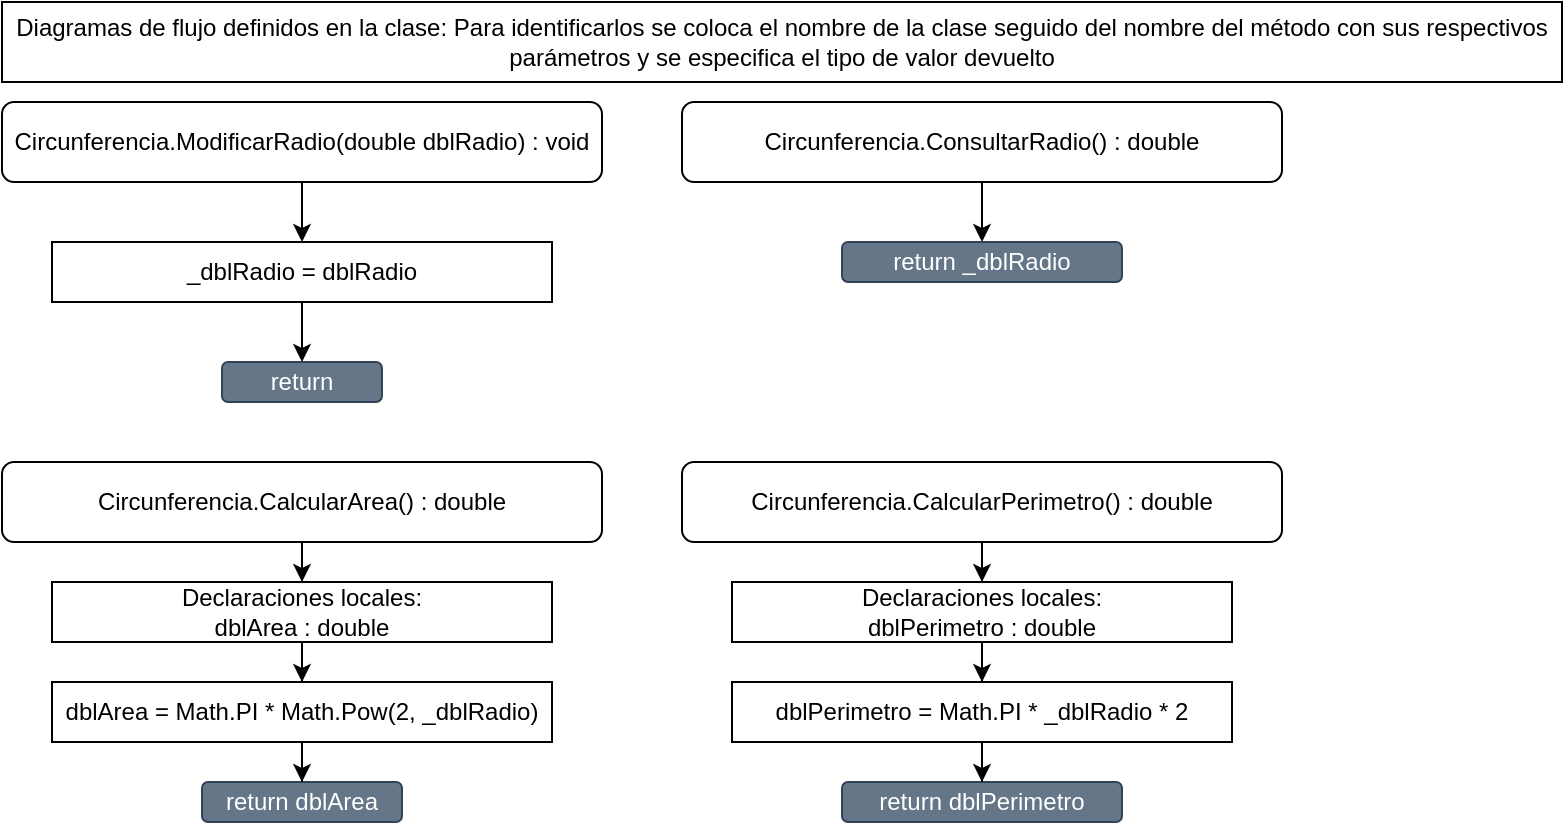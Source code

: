 <mxfile version="16.1.2" type="device"><diagram id="C5RBs43oDa-KdzZeNtuy" name="Page-1"><mxGraphModel dx="981" dy="623" grid="1" gridSize="10" guides="1" tooltips="1" connect="1" arrows="1" fold="1" page="1" pageScale="1" pageWidth="827" pageHeight="1169" math="0" shadow="0"><root><mxCell id="WIyWlLk6GJQsqaUBKTNV-0"/><mxCell id="WIyWlLk6GJQsqaUBKTNV-1" parent="WIyWlLk6GJQsqaUBKTNV-0"/><mxCell id="0dCTfon5Av4n3uk7izS6-2" value="" style="edgeStyle=orthogonalEdgeStyle;rounded=0;orthogonalLoop=1;jettySize=auto;html=1;" edge="1" parent="WIyWlLk6GJQsqaUBKTNV-1" source="WIyWlLk6GJQsqaUBKTNV-3" target="0dCTfon5Av4n3uk7izS6-1"><mxGeometry relative="1" as="geometry"/></mxCell><mxCell id="WIyWlLk6GJQsqaUBKTNV-3" value="Circunferencia.ModificarRadio(double dblRadio) : void" style="rounded=1;whiteSpace=wrap;html=1;fontSize=12;glass=0;strokeWidth=1;shadow=0;" parent="WIyWlLk6GJQsqaUBKTNV-1" vertex="1"><mxGeometry x="20" y="60" width="300" height="40" as="geometry"/></mxCell><mxCell id="0dCTfon5Av4n3uk7izS6-0" value="return" style="rounded=1;whiteSpace=wrap;html=1;fillColor=#647687;fontColor=#ffffff;strokeColor=#314354;" vertex="1" parent="WIyWlLk6GJQsqaUBKTNV-1"><mxGeometry x="130" y="190" width="80" height="20" as="geometry"/></mxCell><mxCell id="0dCTfon5Av4n3uk7izS6-3" value="" style="edgeStyle=orthogonalEdgeStyle;rounded=0;orthogonalLoop=1;jettySize=auto;html=1;" edge="1" parent="WIyWlLk6GJQsqaUBKTNV-1" source="0dCTfon5Av4n3uk7izS6-1" target="0dCTfon5Av4n3uk7izS6-0"><mxGeometry relative="1" as="geometry"/></mxCell><mxCell id="0dCTfon5Av4n3uk7izS6-1" value="_dblRadio = dblRadio" style="rounded=0;whiteSpace=wrap;html=1;" vertex="1" parent="WIyWlLk6GJQsqaUBKTNV-1"><mxGeometry x="45" y="130" width="250" height="30" as="geometry"/></mxCell><mxCell id="0dCTfon5Av4n3uk7izS6-6" value="" style="edgeStyle=orthogonalEdgeStyle;rounded=0;orthogonalLoop=1;jettySize=auto;html=1;" edge="1" parent="WIyWlLk6GJQsqaUBKTNV-1" source="0dCTfon5Av4n3uk7izS6-4" target="0dCTfon5Av4n3uk7izS6-5"><mxGeometry relative="1" as="geometry"/></mxCell><mxCell id="0dCTfon5Av4n3uk7izS6-4" value="Circunferencia.ConsultarRadio() : double" style="rounded=1;whiteSpace=wrap;html=1;fontSize=12;glass=0;strokeWidth=1;shadow=0;" vertex="1" parent="WIyWlLk6GJQsqaUBKTNV-1"><mxGeometry x="360" y="60" width="300" height="40" as="geometry"/></mxCell><mxCell id="0dCTfon5Av4n3uk7izS6-5" value="return _dblRadio" style="rounded=1;whiteSpace=wrap;html=1;fillColor=#647687;fontColor=#ffffff;strokeColor=#314354;" vertex="1" parent="WIyWlLk6GJQsqaUBKTNV-1"><mxGeometry x="440" y="130" width="140" height="20" as="geometry"/></mxCell><mxCell id="0dCTfon5Av4n3uk7izS6-7" value="Diagramas de flujo definidos en la clase: Para identificarlos se coloca el nombre de la clase seguido del nombre del método con sus respectivos parámetros y se especifica el tipo de valor devuelto" style="rounded=0;whiteSpace=wrap;html=1;" vertex="1" parent="WIyWlLk6GJQsqaUBKTNV-1"><mxGeometry x="20" y="10" width="780" height="40" as="geometry"/></mxCell><mxCell id="0dCTfon5Av4n3uk7izS6-11" value="" style="edgeStyle=orthogonalEdgeStyle;rounded=0;orthogonalLoop=1;jettySize=auto;html=1;" edge="1" parent="WIyWlLk6GJQsqaUBKTNV-1" source="0dCTfon5Av4n3uk7izS6-12" target="0dCTfon5Av4n3uk7izS6-15"><mxGeometry relative="1" as="geometry"/></mxCell><mxCell id="0dCTfon5Av4n3uk7izS6-12" value="Circunferencia.CalcularArea() : double" style="rounded=1;whiteSpace=wrap;html=1;fontSize=12;glass=0;strokeWidth=1;shadow=0;" vertex="1" parent="WIyWlLk6GJQsqaUBKTNV-1"><mxGeometry x="20" y="240" width="300" height="40" as="geometry"/></mxCell><mxCell id="0dCTfon5Av4n3uk7izS6-13" value="return dblArea" style="rounded=1;whiteSpace=wrap;html=1;fillColor=#647687;fontColor=#ffffff;strokeColor=#314354;" vertex="1" parent="WIyWlLk6GJQsqaUBKTNV-1"><mxGeometry x="120" y="400" width="100" height="20" as="geometry"/></mxCell><mxCell id="0dCTfon5Av4n3uk7izS6-17" value="" style="edgeStyle=orthogonalEdgeStyle;rounded=0;orthogonalLoop=1;jettySize=auto;html=1;" edge="1" parent="WIyWlLk6GJQsqaUBKTNV-1" source="0dCTfon5Av4n3uk7izS6-15" target="0dCTfon5Av4n3uk7izS6-16"><mxGeometry relative="1" as="geometry"/></mxCell><mxCell id="0dCTfon5Av4n3uk7izS6-15" value="Declaraciones locales:&lt;br&gt;dblArea : double" style="rounded=0;whiteSpace=wrap;html=1;" vertex="1" parent="WIyWlLk6GJQsqaUBKTNV-1"><mxGeometry x="45" y="300" width="250" height="30" as="geometry"/></mxCell><mxCell id="0dCTfon5Av4n3uk7izS6-18" value="" style="edgeStyle=orthogonalEdgeStyle;rounded=0;orthogonalLoop=1;jettySize=auto;html=1;" edge="1" parent="WIyWlLk6GJQsqaUBKTNV-1" source="0dCTfon5Av4n3uk7izS6-16" target="0dCTfon5Av4n3uk7izS6-13"><mxGeometry relative="1" as="geometry"/></mxCell><mxCell id="0dCTfon5Av4n3uk7izS6-16" value="dblArea = Math.PI * Math.Pow(2, _dblRadio)" style="rounded=0;whiteSpace=wrap;html=1;" vertex="1" parent="WIyWlLk6GJQsqaUBKTNV-1"><mxGeometry x="45" y="350" width="250" height="30" as="geometry"/></mxCell><mxCell id="0dCTfon5Av4n3uk7izS6-19" value="" style="edgeStyle=orthogonalEdgeStyle;rounded=0;orthogonalLoop=1;jettySize=auto;html=1;" edge="1" parent="WIyWlLk6GJQsqaUBKTNV-1" source="0dCTfon5Av4n3uk7izS6-20" target="0dCTfon5Av4n3uk7izS6-23"><mxGeometry relative="1" as="geometry"/></mxCell><mxCell id="0dCTfon5Av4n3uk7izS6-20" value="Circunferencia.CalcularPerimetro() : double" style="rounded=1;whiteSpace=wrap;html=1;fontSize=12;glass=0;strokeWidth=1;shadow=0;" vertex="1" parent="WIyWlLk6GJQsqaUBKTNV-1"><mxGeometry x="360" y="240" width="300" height="40" as="geometry"/></mxCell><mxCell id="0dCTfon5Av4n3uk7izS6-21" value="return dblPerimetro" style="rounded=1;whiteSpace=wrap;html=1;fillColor=#647687;fontColor=#ffffff;strokeColor=#314354;" vertex="1" parent="WIyWlLk6GJQsqaUBKTNV-1"><mxGeometry x="440" y="400" width="140" height="20" as="geometry"/></mxCell><mxCell id="0dCTfon5Av4n3uk7izS6-22" value="" style="edgeStyle=orthogonalEdgeStyle;rounded=0;orthogonalLoop=1;jettySize=auto;html=1;" edge="1" parent="WIyWlLk6GJQsqaUBKTNV-1" source="0dCTfon5Av4n3uk7izS6-23" target="0dCTfon5Av4n3uk7izS6-25"><mxGeometry relative="1" as="geometry"/></mxCell><mxCell id="0dCTfon5Av4n3uk7izS6-23" value="Declaraciones locales:&lt;br&gt;dblPerimetro : double" style="rounded=0;whiteSpace=wrap;html=1;" vertex="1" parent="WIyWlLk6GJQsqaUBKTNV-1"><mxGeometry x="385" y="300" width="250" height="30" as="geometry"/></mxCell><mxCell id="0dCTfon5Av4n3uk7izS6-24" value="" style="edgeStyle=orthogonalEdgeStyle;rounded=0;orthogonalLoop=1;jettySize=auto;html=1;" edge="1" parent="WIyWlLk6GJQsqaUBKTNV-1" source="0dCTfon5Av4n3uk7izS6-25" target="0dCTfon5Av4n3uk7izS6-21"><mxGeometry relative="1" as="geometry"/></mxCell><mxCell id="0dCTfon5Av4n3uk7izS6-25" value="dblPerimetro = Math.PI * _dblRadio * 2" style="rounded=0;whiteSpace=wrap;html=1;" vertex="1" parent="WIyWlLk6GJQsqaUBKTNV-1"><mxGeometry x="385" y="350" width="250" height="30" as="geometry"/></mxCell></root></mxGraphModel></diagram></mxfile>